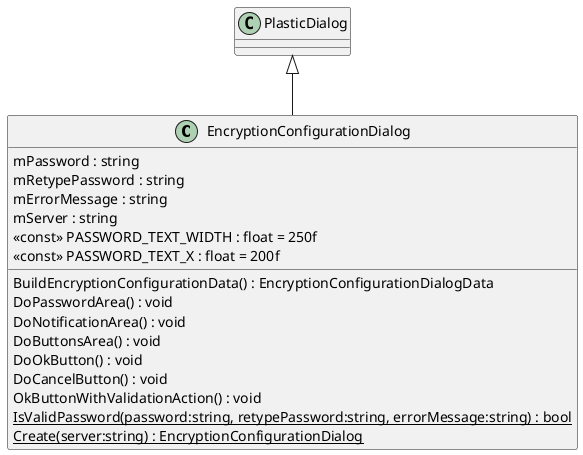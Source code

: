 @startuml
class EncryptionConfigurationDialog {
    BuildEncryptionConfigurationData() : EncryptionConfigurationDialogData
    DoPasswordArea() : void
    DoNotificationArea() : void
    DoButtonsArea() : void
    DoOkButton() : void
    DoCancelButton() : void
    OkButtonWithValidationAction() : void
    {static} IsValidPassword(password:string, retypePassword:string, errorMessage:string) : bool
    {static} Create(server:string) : EncryptionConfigurationDialog
    mPassword : string
    mRetypePassword : string
    mErrorMessage : string
    mServer : string
    <<const>> PASSWORD_TEXT_WIDTH : float = 250f
    <<const>> PASSWORD_TEXT_X : float = 200f
}
PlasticDialog <|-- EncryptionConfigurationDialog
@enduml
